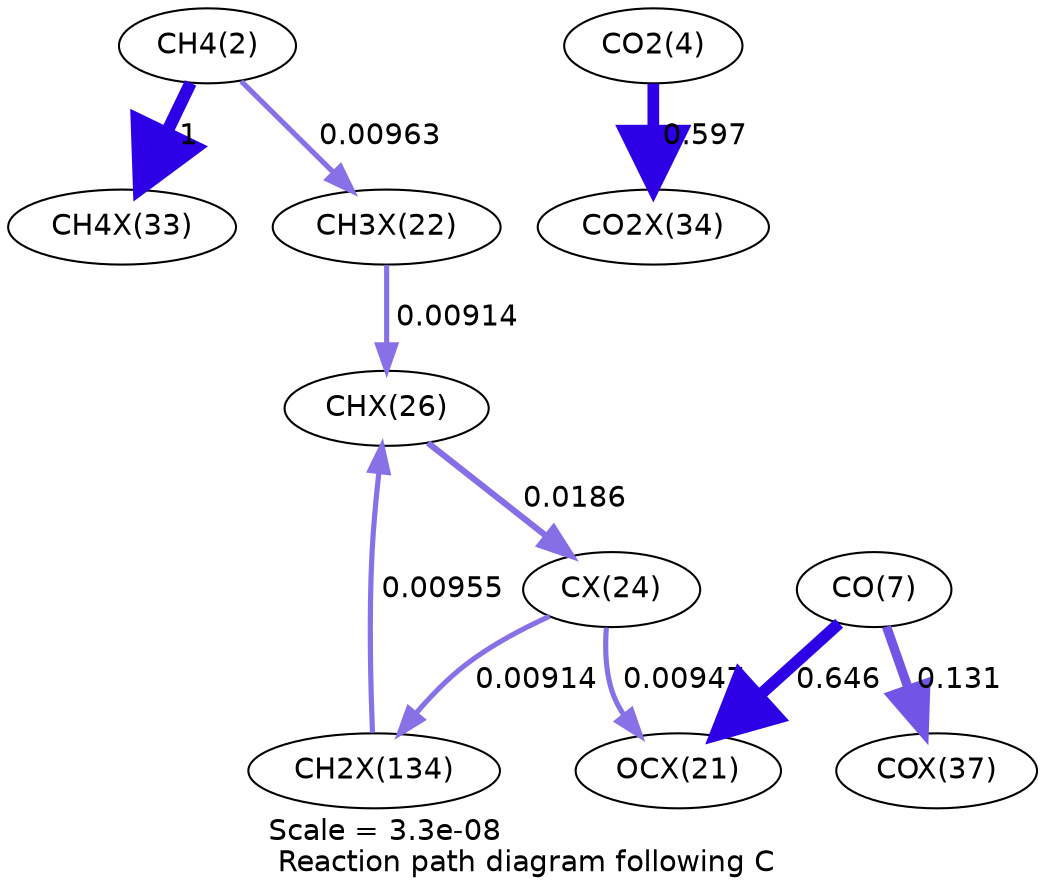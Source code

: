 digraph reaction_paths {
center=1;
s4 -> s31[fontname="Helvetica", penwidth=6, arrowsize=3, color="0.7, 1.5, 0.9"
, label=" 1"];
s4 -> s25[fontname="Helvetica", penwidth=2.49, arrowsize=1.25, color="0.7, 0.51, 0.9"
, label=" 0.00963"];
s25 -> s29[fontname="Helvetica", penwidth=2.46, arrowsize=1.23, color="0.7, 0.509, 0.9"
, label=" 0.00914"];
s37 -> s29[fontname="Helvetica", penwidth=2.49, arrowsize=1.24, color="0.7, 0.51, 0.9"
, label=" 0.00955"];
s27 -> s37[fontname="Helvetica", penwidth=2.46, arrowsize=1.23, color="0.7, 0.509, 0.9"
, label=" 0.00914"];
s29 -> s27[fontname="Helvetica", penwidth=2.99, arrowsize=1.5, color="0.7, 0.519, 0.9"
, label=" 0.0186"];
s9 -> s24[fontname="Helvetica", penwidth=5.67, arrowsize=2.83, color="0.7, 1.15, 0.9"
, label=" 0.646"];
s9 -> s35[fontname="Helvetica", penwidth=4.47, arrowsize=2.23, color="0.7, 0.631, 0.9"
, label=" 0.131"];
s27 -> s24[fontname="Helvetica", penwidth=2.48, arrowsize=1.24, color="0.7, 0.509, 0.9"
, label=" 0.00947"];
s6 -> s32[fontname="Helvetica", penwidth=5.61, arrowsize=2.81, color="0.7, 1.1, 0.9"
, label=" 0.597"];
s4 [ fontname="Helvetica", label="CH4(2)"];
s6 [ fontname="Helvetica", label="CO2(4)"];
s9 [ fontname="Helvetica", label="CO(7)"];
s24 [ fontname="Helvetica", label="OCX(21)"];
s25 [ fontname="Helvetica", label="CH3X(22)"];
s27 [ fontname="Helvetica", label="CX(24)"];
s29 [ fontname="Helvetica", label="CHX(26)"];
s31 [ fontname="Helvetica", label="CH4X(33)"];
s32 [ fontname="Helvetica", label="CO2X(34)"];
s35 [ fontname="Helvetica", label="COX(37)"];
s37 [ fontname="Helvetica", label="CH2X(134)"];
 label = "Scale = 3.3e-08\l Reaction path diagram following C";
 fontname = "Helvetica";
}
